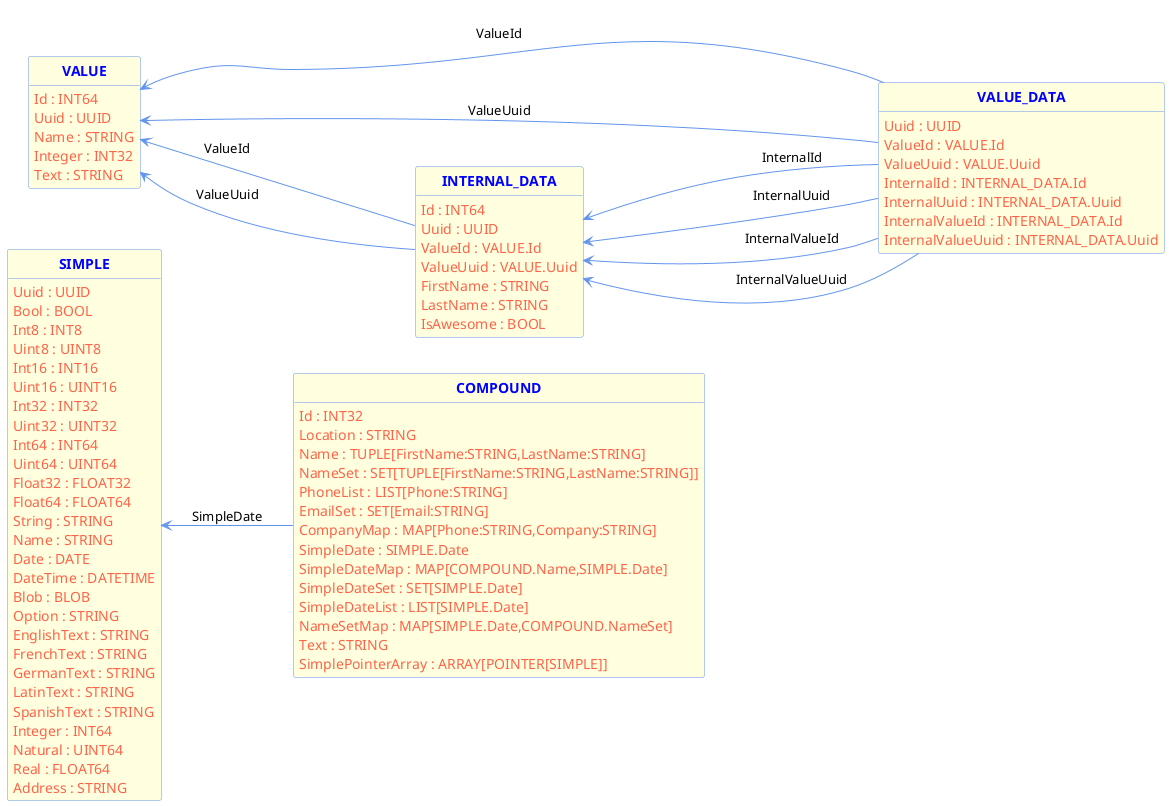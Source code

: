@startuml
skinparam shadowing false
skinparam classAttributeIconSize 0
skinparam classAttributeFontColor tomato
skinparam classFontStyle bold
skinparam classFontColor blue
skinparam classBackgroundColor lightyellow
skinparam classBorderColor cornflowerblue
skinparam arrowColor cornflowerblue
hide circle
hide methods
left to right direction

class SIMPLE {
    Uuid : UUID
    Bool : BOOL
    Int8 : INT8
    Uint8 : UINT8
    Int16 : INT16
    Uint16 : UINT16
    Int32 : INT32
    Uint32 : UINT32
    Int64 : INT64
    Uint64 : UINT64
    Float32 : FLOAT32
    Float64 : FLOAT64
    String : STRING
    Name : STRING
    Date : DATE
    DateTime : DATETIME
    Blob : BLOB
    Option : STRING
    EnglishText : STRING
    FrenchText : STRING
    GermanText : STRING
    LatinText : STRING
    SpanishText : STRING
    Integer : INT64
    Natural : UINT64
    Real : FLOAT64
    Address : STRING
}

class COMPOUND {
    Id : INT32
    Location : STRING
    Name : TUPLE[FirstName:STRING,LastName:STRING]
    NameSet : SET[TUPLE[FirstName:STRING,LastName:STRING]]
    PhoneList : LIST[Phone:STRING]
    EmailSet : SET[Email:STRING]
    CompanyMap : MAP[Phone:STRING,Company:STRING]
    SimpleDate : SIMPLE.Date
    SimpleDateMap : MAP[COMPOUND.Name,SIMPLE.Date]
    SimpleDateSet : SET[SIMPLE.Date]
    SimpleDateList : LIST[SIMPLE.Date]
    NameSetMap : MAP[SIMPLE.Date,COMPOUND.NameSet]
    Text : STRING
    SimplePointerArray : ARRAY[POINTER[SIMPLE]]
}

class VALUE {
    Id : INT64
    Uuid : UUID
    Name : STRING
    Integer : INT32
    Text : STRING
}

class VALUE_DATA {
    Uuid : UUID
    ValueId : VALUE.Id
    ValueUuid : VALUE.Uuid
    InternalId : INTERNAL_DATA.Id
    InternalUuid : INTERNAL_DATA.Uuid
    InternalValueId : INTERNAL_DATA.Id
    InternalValueUuid : INTERNAL_DATA.Uuid
}

class INTERNAL_DATA {
    Id : INT64
    Uuid : UUID
    ValueId : VALUE.Id
    ValueUuid : VALUE.Uuid
    FirstName : STRING
    LastName : STRING
    IsAwesome : BOOL
}

SIMPLE <-- COMPOUND : SimpleDate

VALUE <-- VALUE_DATA : ValueId

VALUE <-- VALUE_DATA : ValueUuid

INTERNAL_DATA <-- VALUE_DATA : InternalId

INTERNAL_DATA <-- VALUE_DATA : InternalUuid

INTERNAL_DATA <-- VALUE_DATA : InternalValueId

INTERNAL_DATA <-- VALUE_DATA : InternalValueUuid

VALUE <-- INTERNAL_DATA : ValueId

VALUE <-- INTERNAL_DATA : ValueUuid

@enduml
